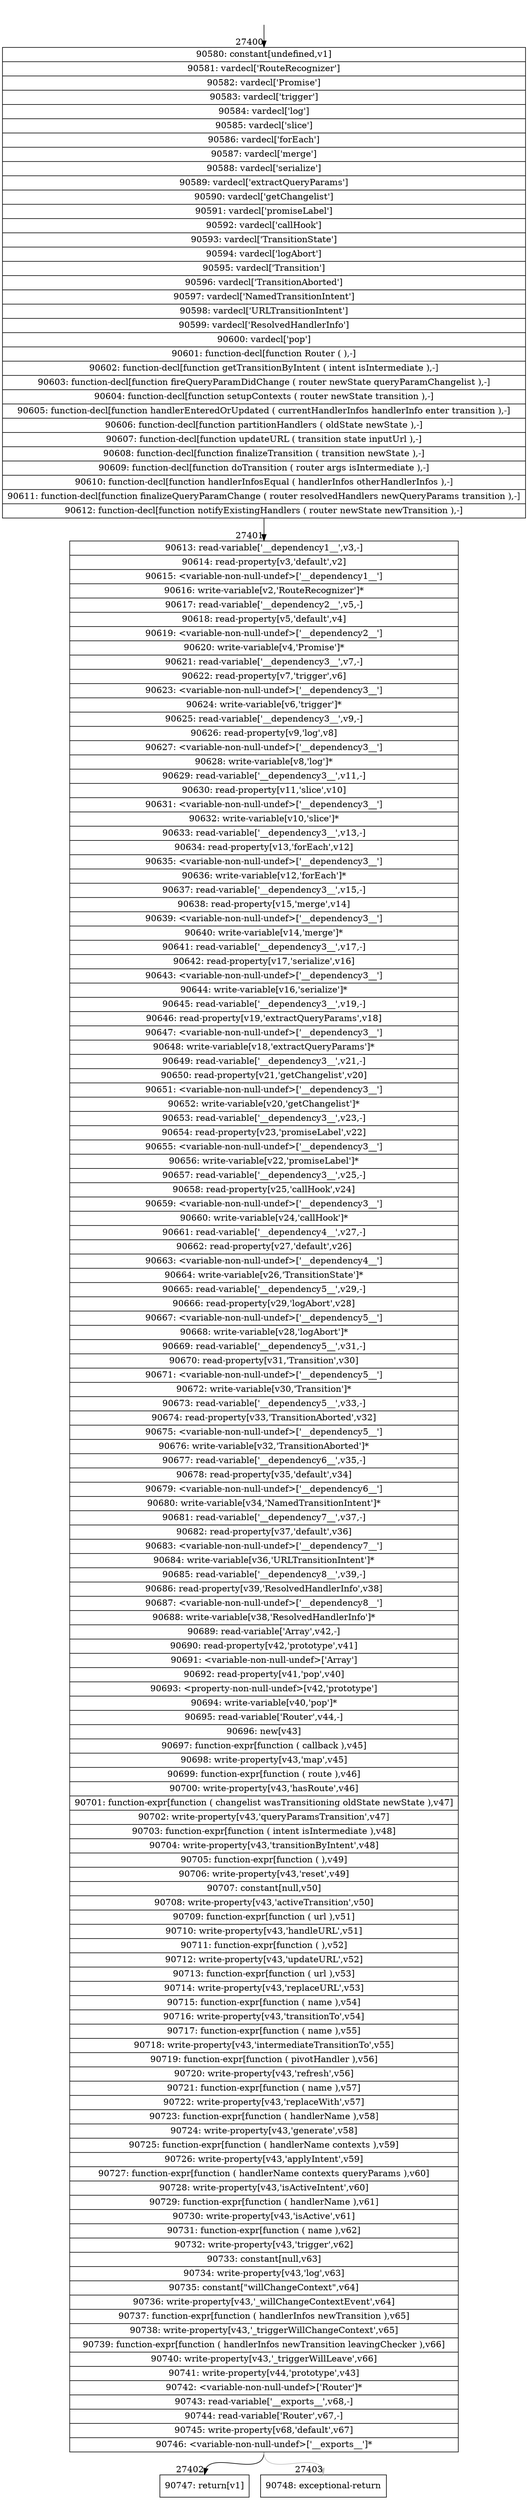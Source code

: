 digraph {
rankdir="TD"
BB_entry2351[shape=none,label=""];
BB_entry2351 -> BB27400 [tailport=s, headport=n, headlabel="    27400"]
BB27400 [shape=record label="{90580: constant[undefined,v1]|90581: vardecl['RouteRecognizer']|90582: vardecl['Promise']|90583: vardecl['trigger']|90584: vardecl['log']|90585: vardecl['slice']|90586: vardecl['forEach']|90587: vardecl['merge']|90588: vardecl['serialize']|90589: vardecl['extractQueryParams']|90590: vardecl['getChangelist']|90591: vardecl['promiseLabel']|90592: vardecl['callHook']|90593: vardecl['TransitionState']|90594: vardecl['logAbort']|90595: vardecl['Transition']|90596: vardecl['TransitionAborted']|90597: vardecl['NamedTransitionIntent']|90598: vardecl['URLTransitionIntent']|90599: vardecl['ResolvedHandlerInfo']|90600: vardecl['pop']|90601: function-decl[function Router ( ),-]|90602: function-decl[function getTransitionByIntent ( intent isIntermediate ),-]|90603: function-decl[function fireQueryParamDidChange ( router newState queryParamChangelist ),-]|90604: function-decl[function setupContexts ( router newState transition ),-]|90605: function-decl[function handlerEnteredOrUpdated ( currentHandlerInfos handlerInfo enter transition ),-]|90606: function-decl[function partitionHandlers ( oldState newState ),-]|90607: function-decl[function updateURL ( transition state inputUrl ),-]|90608: function-decl[function finalizeTransition ( transition newState ),-]|90609: function-decl[function doTransition ( router args isIntermediate ),-]|90610: function-decl[function handlerInfosEqual ( handlerInfos otherHandlerInfos ),-]|90611: function-decl[function finalizeQueryParamChange ( router resolvedHandlers newQueryParams transition ),-]|90612: function-decl[function notifyExistingHandlers ( router newState newTransition ),-]}" ] 
BB27400 -> BB27401 [tailport=s, headport=n, headlabel="      27401"]
BB27401 [shape=record label="{90613: read-variable['__dependency1__',v3,-]|90614: read-property[v3,'default',v2]|90615: \<variable-non-null-undef\>['__dependency1__']|90616: write-variable[v2,'RouteRecognizer']*|90617: read-variable['__dependency2__',v5,-]|90618: read-property[v5,'default',v4]|90619: \<variable-non-null-undef\>['__dependency2__']|90620: write-variable[v4,'Promise']*|90621: read-variable['__dependency3__',v7,-]|90622: read-property[v7,'trigger',v6]|90623: \<variable-non-null-undef\>['__dependency3__']|90624: write-variable[v6,'trigger']*|90625: read-variable['__dependency3__',v9,-]|90626: read-property[v9,'log',v8]|90627: \<variable-non-null-undef\>['__dependency3__']|90628: write-variable[v8,'log']*|90629: read-variable['__dependency3__',v11,-]|90630: read-property[v11,'slice',v10]|90631: \<variable-non-null-undef\>['__dependency3__']|90632: write-variable[v10,'slice']*|90633: read-variable['__dependency3__',v13,-]|90634: read-property[v13,'forEach',v12]|90635: \<variable-non-null-undef\>['__dependency3__']|90636: write-variable[v12,'forEach']*|90637: read-variable['__dependency3__',v15,-]|90638: read-property[v15,'merge',v14]|90639: \<variable-non-null-undef\>['__dependency3__']|90640: write-variable[v14,'merge']*|90641: read-variable['__dependency3__',v17,-]|90642: read-property[v17,'serialize',v16]|90643: \<variable-non-null-undef\>['__dependency3__']|90644: write-variable[v16,'serialize']*|90645: read-variable['__dependency3__',v19,-]|90646: read-property[v19,'extractQueryParams',v18]|90647: \<variable-non-null-undef\>['__dependency3__']|90648: write-variable[v18,'extractQueryParams']*|90649: read-variable['__dependency3__',v21,-]|90650: read-property[v21,'getChangelist',v20]|90651: \<variable-non-null-undef\>['__dependency3__']|90652: write-variable[v20,'getChangelist']*|90653: read-variable['__dependency3__',v23,-]|90654: read-property[v23,'promiseLabel',v22]|90655: \<variable-non-null-undef\>['__dependency3__']|90656: write-variable[v22,'promiseLabel']*|90657: read-variable['__dependency3__',v25,-]|90658: read-property[v25,'callHook',v24]|90659: \<variable-non-null-undef\>['__dependency3__']|90660: write-variable[v24,'callHook']*|90661: read-variable['__dependency4__',v27,-]|90662: read-property[v27,'default',v26]|90663: \<variable-non-null-undef\>['__dependency4__']|90664: write-variable[v26,'TransitionState']*|90665: read-variable['__dependency5__',v29,-]|90666: read-property[v29,'logAbort',v28]|90667: \<variable-non-null-undef\>['__dependency5__']|90668: write-variable[v28,'logAbort']*|90669: read-variable['__dependency5__',v31,-]|90670: read-property[v31,'Transition',v30]|90671: \<variable-non-null-undef\>['__dependency5__']|90672: write-variable[v30,'Transition']*|90673: read-variable['__dependency5__',v33,-]|90674: read-property[v33,'TransitionAborted',v32]|90675: \<variable-non-null-undef\>['__dependency5__']|90676: write-variable[v32,'TransitionAborted']*|90677: read-variable['__dependency6__',v35,-]|90678: read-property[v35,'default',v34]|90679: \<variable-non-null-undef\>['__dependency6__']|90680: write-variable[v34,'NamedTransitionIntent']*|90681: read-variable['__dependency7__',v37,-]|90682: read-property[v37,'default',v36]|90683: \<variable-non-null-undef\>['__dependency7__']|90684: write-variable[v36,'URLTransitionIntent']*|90685: read-variable['__dependency8__',v39,-]|90686: read-property[v39,'ResolvedHandlerInfo',v38]|90687: \<variable-non-null-undef\>['__dependency8__']|90688: write-variable[v38,'ResolvedHandlerInfo']*|90689: read-variable['Array',v42,-]|90690: read-property[v42,'prototype',v41]|90691: \<variable-non-null-undef\>['Array']|90692: read-property[v41,'pop',v40]|90693: \<property-non-null-undef\>[v42,'prototype']|90694: write-variable[v40,'pop']*|90695: read-variable['Router',v44,-]|90696: new[v43]|90697: function-expr[function ( callback ),v45]|90698: write-property[v43,'map',v45]|90699: function-expr[function ( route ),v46]|90700: write-property[v43,'hasRoute',v46]|90701: function-expr[function ( changelist wasTransitioning oldState newState ),v47]|90702: write-property[v43,'queryParamsTransition',v47]|90703: function-expr[function ( intent isIntermediate ),v48]|90704: write-property[v43,'transitionByIntent',v48]|90705: function-expr[function ( ),v49]|90706: write-property[v43,'reset',v49]|90707: constant[null,v50]|90708: write-property[v43,'activeTransition',v50]|90709: function-expr[function ( url ),v51]|90710: write-property[v43,'handleURL',v51]|90711: function-expr[function ( ),v52]|90712: write-property[v43,'updateURL',v52]|90713: function-expr[function ( url ),v53]|90714: write-property[v43,'replaceURL',v53]|90715: function-expr[function ( name ),v54]|90716: write-property[v43,'transitionTo',v54]|90717: function-expr[function ( name ),v55]|90718: write-property[v43,'intermediateTransitionTo',v55]|90719: function-expr[function ( pivotHandler ),v56]|90720: write-property[v43,'refresh',v56]|90721: function-expr[function ( name ),v57]|90722: write-property[v43,'replaceWith',v57]|90723: function-expr[function ( handlerName ),v58]|90724: write-property[v43,'generate',v58]|90725: function-expr[function ( handlerName contexts ),v59]|90726: write-property[v43,'applyIntent',v59]|90727: function-expr[function ( handlerName contexts queryParams ),v60]|90728: write-property[v43,'isActiveIntent',v60]|90729: function-expr[function ( handlerName ),v61]|90730: write-property[v43,'isActive',v61]|90731: function-expr[function ( name ),v62]|90732: write-property[v43,'trigger',v62]|90733: constant[null,v63]|90734: write-property[v43,'log',v63]|90735: constant[\"willChangeContext\",v64]|90736: write-property[v43,'_willChangeContextEvent',v64]|90737: function-expr[function ( handlerInfos newTransition ),v65]|90738: write-property[v43,'_triggerWillChangeContext',v65]|90739: function-expr[function ( handlerInfos newTransition leavingChecker ),v66]|90740: write-property[v43,'_triggerWillLeave',v66]|90741: write-property[v44,'prototype',v43]|90742: \<variable-non-null-undef\>['Router']*|90743: read-variable['__exports__',v68,-]|90744: read-variable['Router',v67,-]|90745: write-property[v68,'default',v67]|90746: \<variable-non-null-undef\>['__exports__']*}" ] 
BB27401 -> BB27402 [tailport=s, headport=n, headlabel="      27402"]
BB27401 -> BB27403 [tailport=s, headport=n, color=gray, headlabel="      27403"]
BB27402 [shape=record label="{90747: return[v1]}" ] 
BB27403 [shape=record label="{90748: exceptional-return}" ] 
//#$~ 49289
}
